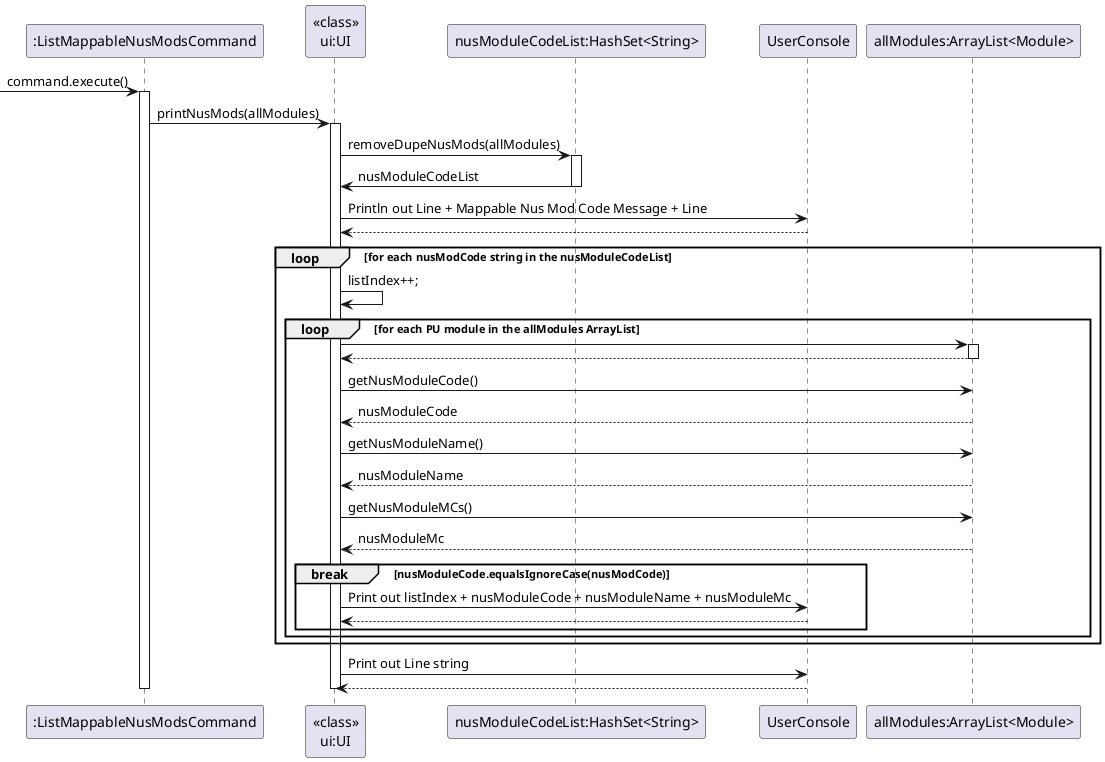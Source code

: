 @startuml
'https://plantuml.com/sequence-diagram

-> ":ListMappableNusModsCommand": command.execute()
activate ":ListMappableNusModsCommand"
":ListMappableNusModsCommand" -> "<<class>>\nui:UI" : printNusMods(allModules)
activate "<<class>>\nui:UI"
"<<class>>\nui:UI" -> "nusModuleCodeList:HashSet<String>": removeDupeNusMods(allModules)
activate "nusModuleCodeList:HashSet<String>"
"<<class>>\nui:UI" <- "nusModuleCodeList:HashSet<String>": nusModuleCodeList
deactivate "nusModuleCodeList:HashSet<String>"
"<<class>>\nui:UI" -> UserConsole : Println out Line + Mappable Nus Mod Code Message + Line
"<<class>>\nui:UI" <-- UserConsole
loop for each nusModCode string in the nusModuleCodeList
"<<class>>\nui:UI" -> "<<class>>\nui:UI": listIndex++;
    loop for each PU module in the allModules ArrayList
    "<<class>>\nui:UI" -> "allModules:ArrayList<Module>"
    activate "allModules:ArrayList<Module>"
    "<<class>>\nui:UI" <-- "allModules:ArrayList<Module>"
    deactivate "allModules:ArrayList<Module>"
    "<<class>>\nui:UI" -> "allModules:ArrayList<Module>": getNusModuleCode()
    "<<class>>\nui:UI" <-- "allModules:ArrayList<Module>": nusModuleCode
    "<<class>>\nui:UI" -> "allModules:ArrayList<Module>": getNusModuleName()
    "<<class>>\nui:UI" <-- "allModules:ArrayList<Module>": nusModuleName
    "<<class>>\nui:UI" -> "allModules:ArrayList<Module>": getNusModuleMCs()
    "<<class>>\nui:UI" <-- "allModules:ArrayList<Module>": nusModuleMc
    break nusModuleCode.equalsIgnoreCase(nusModCode)
    "<<class>>\nui:UI" -> UserConsole: Print out listIndex + nusModuleCode + nusModuleName + nusModuleMc
    "<<class>>\nui:UI" <-- UserConsole
    end
    end
end
"<<class>>\nui:UI" -> UserConsole: Print out Line string
"<<class>>\nui:UI" <-- UserConsole
deactivate ":ListMappableNusModsCommand"
deactivate "<<class>>\nui:UI"
@enduml